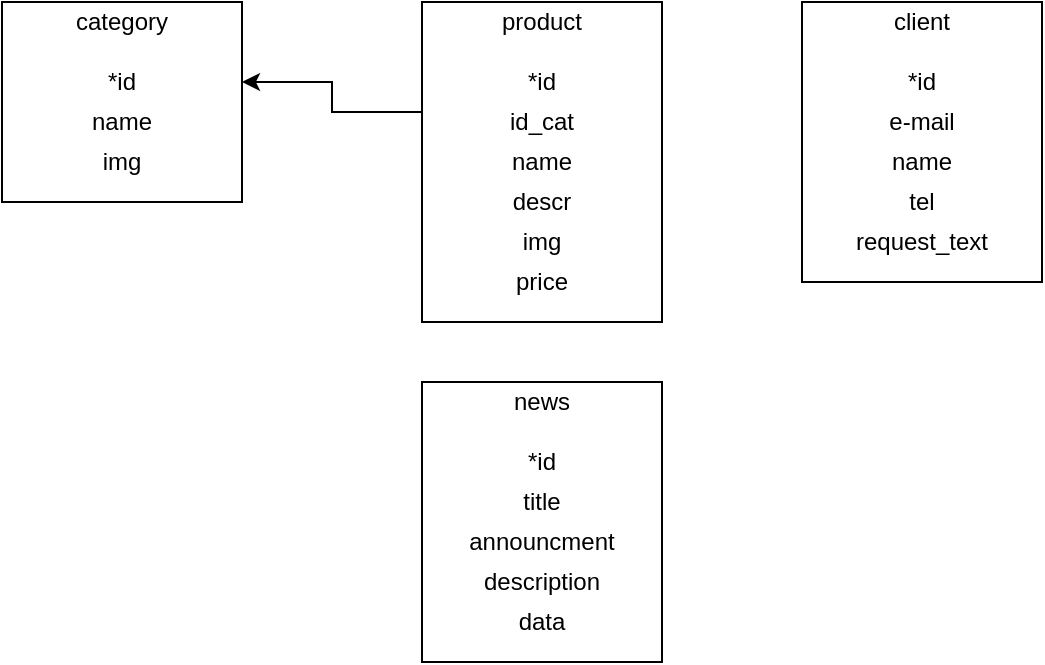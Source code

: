 <mxfile version="13.5.1" type="github">
  <diagram id="t7dp-EHWlShn_RwowieZ" name="Page-1">
    <mxGraphModel dx="1422" dy="827" grid="1" gridSize="10" guides="1" tooltips="1" connect="1" arrows="1" fold="1" page="1" pageScale="1" pageWidth="827" pageHeight="1169" math="0" shadow="0">
      <root>
        <mxCell id="0" />
        <mxCell id="1" parent="0" />
        <mxCell id="BUDFuWpq01-Rm1eVjWCR-1" value="" style="rounded=0;whiteSpace=wrap;html=1;" vertex="1" parent="1">
          <mxGeometry x="120" y="180" width="120" height="100" as="geometry" />
        </mxCell>
        <mxCell id="BUDFuWpq01-Rm1eVjWCR-2" value="category" style="text;html=1;strokeColor=none;fillColor=none;align=center;verticalAlign=middle;whiteSpace=wrap;rounded=0;" vertex="1" parent="1">
          <mxGeometry x="120" y="180" width="120" height="20" as="geometry" />
        </mxCell>
        <mxCell id="BUDFuWpq01-Rm1eVjWCR-4" value="*id" style="text;html=1;strokeColor=none;fillColor=none;align=center;verticalAlign=middle;whiteSpace=wrap;rounded=0;" vertex="1" parent="1">
          <mxGeometry x="120" y="210" width="120" height="20" as="geometry" />
        </mxCell>
        <mxCell id="BUDFuWpq01-Rm1eVjWCR-5" value="name" style="text;html=1;strokeColor=none;fillColor=none;align=center;verticalAlign=middle;whiteSpace=wrap;rounded=0;" vertex="1" parent="1">
          <mxGeometry x="120" y="230" width="120" height="20" as="geometry" />
        </mxCell>
        <mxCell id="BUDFuWpq01-Rm1eVjWCR-6" value="img" style="text;html=1;strokeColor=none;fillColor=none;align=center;verticalAlign=middle;whiteSpace=wrap;rounded=0;" vertex="1" parent="1">
          <mxGeometry x="120" y="250" width="120" height="20" as="geometry" />
        </mxCell>
        <mxCell id="BUDFuWpq01-Rm1eVjWCR-7" value="" style="rounded=0;whiteSpace=wrap;html=1;" vertex="1" parent="1">
          <mxGeometry x="330" y="180" width="120" height="160" as="geometry" />
        </mxCell>
        <mxCell id="BUDFuWpq01-Rm1eVjWCR-8" value="product" style="text;html=1;strokeColor=none;fillColor=none;align=center;verticalAlign=middle;whiteSpace=wrap;rounded=0;" vertex="1" parent="1">
          <mxGeometry x="330" y="180" width="120" height="20" as="geometry" />
        </mxCell>
        <mxCell id="BUDFuWpq01-Rm1eVjWCR-12" style="edgeStyle=orthogonalEdgeStyle;rounded=0;orthogonalLoop=1;jettySize=auto;html=1;exitX=0;exitY=0.25;exitDx=0;exitDy=0;" edge="1" parent="1" source="BUDFuWpq01-Rm1eVjWCR-10" target="BUDFuWpq01-Rm1eVjWCR-4">
          <mxGeometry relative="1" as="geometry" />
        </mxCell>
        <mxCell id="BUDFuWpq01-Rm1eVjWCR-9" value="*id" style="text;html=1;strokeColor=none;fillColor=none;align=center;verticalAlign=middle;whiteSpace=wrap;rounded=0;" vertex="1" parent="1">
          <mxGeometry x="330" y="210" width="120" height="20" as="geometry" />
        </mxCell>
        <mxCell id="BUDFuWpq01-Rm1eVjWCR-10" value="id_cat" style="text;html=1;strokeColor=none;fillColor=none;align=center;verticalAlign=middle;whiteSpace=wrap;rounded=0;" vertex="1" parent="1">
          <mxGeometry x="330" y="230" width="120" height="20" as="geometry" />
        </mxCell>
        <mxCell id="BUDFuWpq01-Rm1eVjWCR-11" value="name" style="text;html=1;strokeColor=none;fillColor=none;align=center;verticalAlign=middle;whiteSpace=wrap;rounded=0;" vertex="1" parent="1">
          <mxGeometry x="330" y="250" width="120" height="20" as="geometry" />
        </mxCell>
        <mxCell id="BUDFuWpq01-Rm1eVjWCR-13" value="descr" style="text;html=1;strokeColor=none;fillColor=none;align=center;verticalAlign=middle;whiteSpace=wrap;rounded=0;" vertex="1" parent="1">
          <mxGeometry x="330" y="270" width="120" height="20" as="geometry" />
        </mxCell>
        <mxCell id="BUDFuWpq01-Rm1eVjWCR-14" value="img" style="text;html=1;strokeColor=none;fillColor=none;align=center;verticalAlign=middle;whiteSpace=wrap;rounded=0;" vertex="1" parent="1">
          <mxGeometry x="330" y="290" width="120" height="20" as="geometry" />
        </mxCell>
        <mxCell id="BUDFuWpq01-Rm1eVjWCR-15" value="price" style="text;html=1;strokeColor=none;fillColor=none;align=center;verticalAlign=middle;whiteSpace=wrap;rounded=0;" vertex="1" parent="1">
          <mxGeometry x="330" y="310" width="120" height="20" as="geometry" />
        </mxCell>
        <mxCell id="BUDFuWpq01-Rm1eVjWCR-16" value="" style="rounded=0;whiteSpace=wrap;html=1;" vertex="1" parent="1">
          <mxGeometry x="520" y="180" width="120" height="140" as="geometry" />
        </mxCell>
        <mxCell id="BUDFuWpq01-Rm1eVjWCR-17" value="client" style="text;html=1;strokeColor=none;fillColor=none;align=center;verticalAlign=middle;whiteSpace=wrap;rounded=0;" vertex="1" parent="1">
          <mxGeometry x="520" y="180" width="120" height="20" as="geometry" />
        </mxCell>
        <mxCell id="BUDFuWpq01-Rm1eVjWCR-18" value="*id" style="text;html=1;strokeColor=none;fillColor=none;align=center;verticalAlign=middle;whiteSpace=wrap;rounded=0;" vertex="1" parent="1">
          <mxGeometry x="520" y="210" width="120" height="20" as="geometry" />
        </mxCell>
        <mxCell id="BUDFuWpq01-Rm1eVjWCR-19" value="e-mail" style="text;html=1;strokeColor=none;fillColor=none;align=center;verticalAlign=middle;whiteSpace=wrap;rounded=0;" vertex="1" parent="1">
          <mxGeometry x="520" y="230" width="120" height="20" as="geometry" />
        </mxCell>
        <mxCell id="BUDFuWpq01-Rm1eVjWCR-20" value="name" style="text;html=1;strokeColor=none;fillColor=none;align=center;verticalAlign=middle;whiteSpace=wrap;rounded=0;" vertex="1" parent="1">
          <mxGeometry x="520" y="250" width="120" height="20" as="geometry" />
        </mxCell>
        <mxCell id="BUDFuWpq01-Rm1eVjWCR-21" value="tel" style="text;html=1;strokeColor=none;fillColor=none;align=center;verticalAlign=middle;whiteSpace=wrap;rounded=0;" vertex="1" parent="1">
          <mxGeometry x="520" y="270" width="120" height="20" as="geometry" />
        </mxCell>
        <mxCell id="BUDFuWpq01-Rm1eVjWCR-22" value="request_text" style="text;html=1;strokeColor=none;fillColor=none;align=center;verticalAlign=middle;whiteSpace=wrap;rounded=0;" vertex="1" parent="1">
          <mxGeometry x="520" y="290" width="120" height="20" as="geometry" />
        </mxCell>
        <mxCell id="BUDFuWpq01-Rm1eVjWCR-24" value="" style="rounded=0;whiteSpace=wrap;html=1;" vertex="1" parent="1">
          <mxGeometry x="330" y="370" width="120" height="140" as="geometry" />
        </mxCell>
        <mxCell id="BUDFuWpq01-Rm1eVjWCR-25" value="news" style="text;html=1;strokeColor=none;fillColor=none;align=center;verticalAlign=middle;whiteSpace=wrap;rounded=0;" vertex="1" parent="1">
          <mxGeometry x="330" y="370" width="120" height="20" as="geometry" />
        </mxCell>
        <mxCell id="BUDFuWpq01-Rm1eVjWCR-26" value="*id" style="text;html=1;strokeColor=none;fillColor=none;align=center;verticalAlign=middle;whiteSpace=wrap;rounded=0;" vertex="1" parent="1">
          <mxGeometry x="330" y="400" width="120" height="20" as="geometry" />
        </mxCell>
        <mxCell id="BUDFuWpq01-Rm1eVjWCR-27" value="title" style="text;html=1;strokeColor=none;fillColor=none;align=center;verticalAlign=middle;whiteSpace=wrap;rounded=0;" vertex="1" parent="1">
          <mxGeometry x="330" y="420" width="120" height="20" as="geometry" />
        </mxCell>
        <mxCell id="BUDFuWpq01-Rm1eVjWCR-28" value="announcment" style="text;html=1;strokeColor=none;fillColor=none;align=center;verticalAlign=middle;whiteSpace=wrap;rounded=0;" vertex="1" parent="1">
          <mxGeometry x="330" y="440" width="120" height="20" as="geometry" />
        </mxCell>
        <mxCell id="BUDFuWpq01-Rm1eVjWCR-29" value="description" style="text;html=1;strokeColor=none;fillColor=none;align=center;verticalAlign=middle;whiteSpace=wrap;rounded=0;" vertex="1" parent="1">
          <mxGeometry x="330" y="460" width="120" height="20" as="geometry" />
        </mxCell>
        <mxCell id="BUDFuWpq01-Rm1eVjWCR-30" value="data" style="text;html=1;strokeColor=none;fillColor=none;align=center;verticalAlign=middle;whiteSpace=wrap;rounded=0;" vertex="1" parent="1">
          <mxGeometry x="330" y="480" width="120" height="20" as="geometry" />
        </mxCell>
      </root>
    </mxGraphModel>
  </diagram>
</mxfile>

